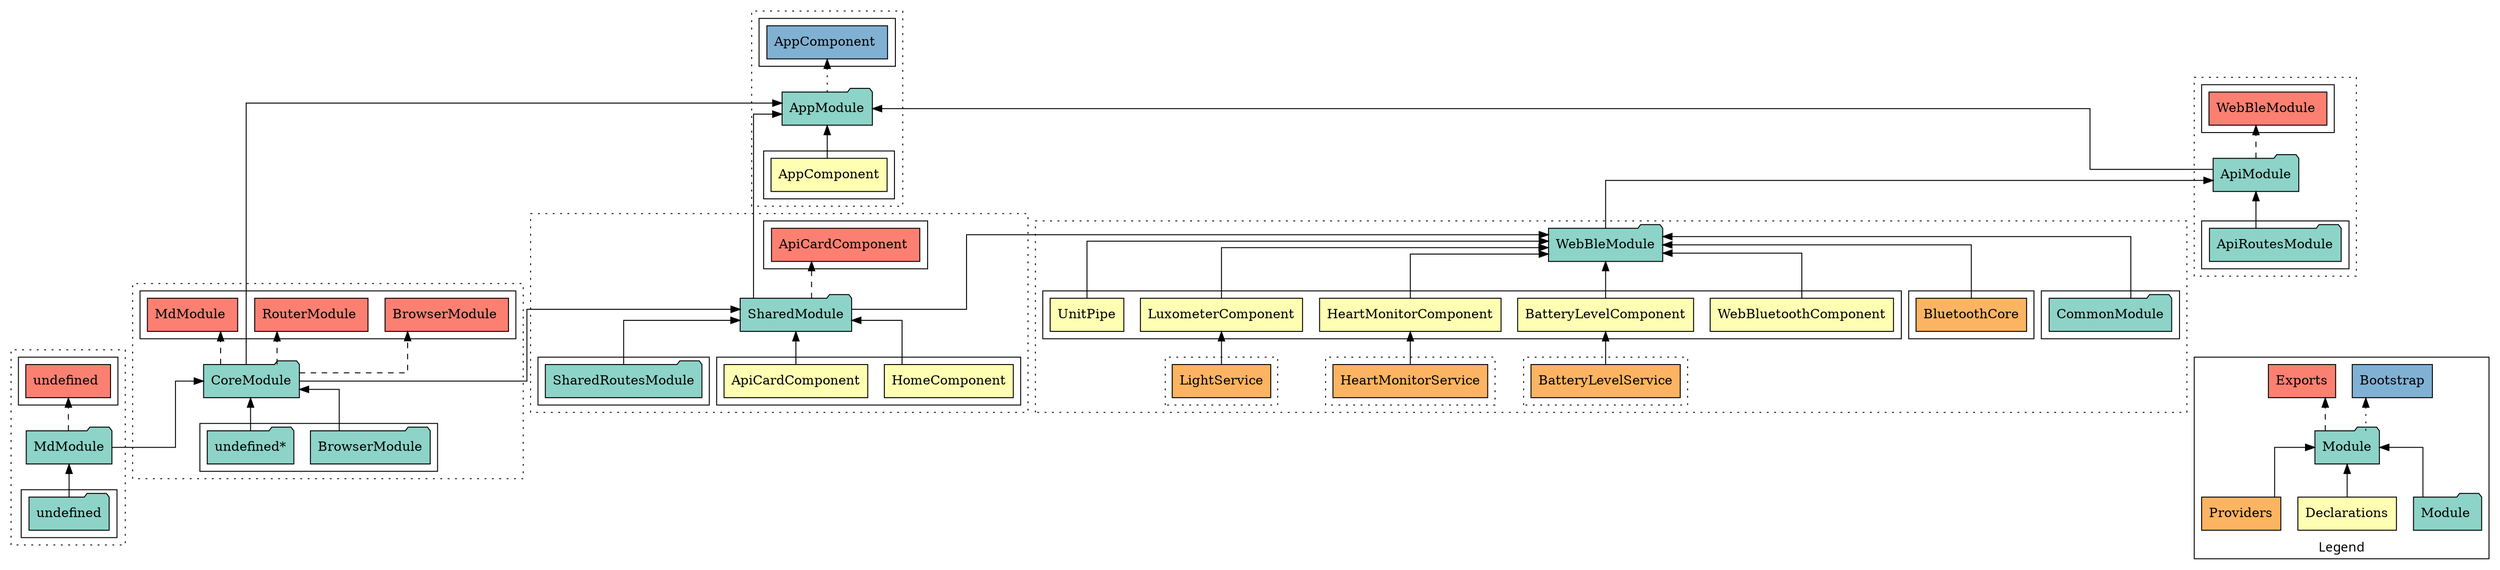 digraph dependencies { node[shape="rect", style="filled", colorscheme=set312];splines=ortho;ratio=compress;rankdir=BT; fontname="sans-serif";  subgraph "cluster_MdModule" { style="dotted";node [shape="folder", fillcolor=1]; subgraph cluster_declarations { style="solid";node [style="filled", shape="rect"]; }    subgraph cluster_imports { style="solid"; node [style="filled", fillcolor=1, shape="rect"];  "undefined" [label="undefined", shape="folder"]  }  "undefined" -> "MdModule"  ;   subgraph cluster_exports { style="solid";node [style="filled", fillcolor=4, shape="rect"];"undefined " [label="undefined ", shape="rect"]}  "MdModule" -> "undefined " [style="dashed"];    subgraph cluster_bootstrap { style="solid"; node [style="filled", fillcolor=5, shape="rect"];  }    subgraph cluster_providers { style="solid"; node [style="filled", fillcolor=6, shape="rect"];  }   }  subgraph "cluster_CoreModule" { style="dotted";node [shape="folder", fillcolor=1]; subgraph cluster_declarations { style="solid";node [style="filled", shape="rect"]; }    subgraph cluster_imports { style="solid"; node [style="filled", fillcolor=1, shape="rect"];  "BrowserModule" [label="BrowserModule", shape="folder"]  "undefined*" [label="undefined*", shape="folder"]  "MdModule" [label="MdModule", shape="folder"]  }  "BrowserModule" -> "CoreModule"  ;  "undefined*" -> "CoreModule"  ;  "MdModule" -> "CoreModule"  ;   subgraph cluster_exports { style="solid";node [style="filled", fillcolor=4, shape="rect"];"BrowserModule " [label="BrowserModule ", shape="rect"]"RouterModule " [label="RouterModule ", shape="rect"]"MdModule " [label="MdModule ", shape="rect"]}  "CoreModule" -> "BrowserModule " [style="dashed"];  "CoreModule" -> "RouterModule " [style="dashed"];  "CoreModule" -> "MdModule " [style="dashed"];    subgraph cluster_bootstrap { style="solid"; node [style="filled", fillcolor=5, shape="rect"];  }    subgraph cluster_providers { style="solid"; node [style="filled", fillcolor=6, shape="rect"];  }   }  subgraph "cluster_SharedModule" { style="dotted";node [shape="folder", fillcolor=1]; subgraph cluster_declarations { style="solid";node [style="filled", shape="rect"]; node [fillcolor=2]; "HomeComponent"; node [fillcolor=2]; "ApiCardComponent"; }  "HomeComponent" -> "SharedModule" [style="solid"]; subgraph "cluster_HomeComponent_providers" {  }  "ApiCardComponent" -> "SharedModule" [style="solid"]; subgraph "cluster_ApiCardComponent_providers" {  }    subgraph cluster_imports { style="solid"; node [style="filled", fillcolor=1, shape="rect"];  "CoreModule" [label="CoreModule", shape="folder"]  "SharedRoutesModule" [label="SharedRoutesModule", shape="folder"]  }  "CoreModule" -> "SharedModule"  ;  "SharedRoutesModule" -> "SharedModule"  ;   subgraph cluster_exports { style="solid";node [style="filled", fillcolor=4, shape="rect"];"ApiCardComponent " [label="ApiCardComponent ", shape="rect"]}  "SharedModule" -> "ApiCardComponent " [style="dashed"];    subgraph cluster_bootstrap { style="solid"; node [style="filled", fillcolor=5, shape="rect"];  }    subgraph cluster_providers { style="solid"; node [style="filled", fillcolor=6, shape="rect"];  }   }  subgraph "cluster_WebBleModule" { style="dotted";node [shape="folder", fillcolor=1]; subgraph cluster_declarations { style="solid";node [style="filled", shape="rect"]; node [fillcolor=2]; "WebBluetoothComponent"; node [fillcolor=2]; "BatteryLevelComponent"; node [fillcolor=2]; "HeartMonitorComponent"; node [fillcolor=2]; "LuxometerComponent"; node [fillcolor=2]; "UnitPipe"; }  "WebBluetoothComponent" -> "WebBleModule" [style="solid"]; subgraph "cluster_WebBluetoothComponent_providers" {  }  "BatteryLevelComponent" -> "WebBleModule" [style="solid"]; subgraph "cluster_BatteryLevelComponent_providers" {  node [fillcolor=6, shape="rect", style="filled"]; "BatteryLevelService" -> "BatteryLevelComponent";  }  "HeartMonitorComponent" -> "WebBleModule" [style="solid"]; subgraph "cluster_HeartMonitorComponent_providers" {  node [fillcolor=6, shape="rect", style="filled"]; "HeartMonitorService" -> "HeartMonitorComponent";  }  "LuxometerComponent" -> "WebBleModule" [style="solid"]; subgraph "cluster_LuxometerComponent_providers" {  node [fillcolor=6, shape="rect", style="filled"]; "LightService" -> "LuxometerComponent";  }  "UnitPipe" -> "WebBleModule" [style="solid"]; subgraph "cluster_UnitPipe_providers" {  }    subgraph cluster_imports { style="solid"; node [style="filled", fillcolor=1, shape="rect"];  "CommonModule" [label="CommonModule", shape="folder"]  "SharedModule" [label="SharedModule", shape="folder"]  }  "CommonModule" -> "WebBleModule"  ;  "SharedModule" -> "WebBleModule"  ;   subgraph cluster_exports { style="solid";node [style="filled", fillcolor=4, shape="rect"];}    subgraph cluster_bootstrap { style="solid"; node [style="filled", fillcolor=5, shape="rect"];  }    subgraph cluster_providers { style="solid"; node [style="filled", fillcolor=6, shape="rect"];  "BluetoothCore" [label="BluetoothCore", shape="rect"]  }  "BluetoothCore" -> "WebBleModule";   }  subgraph "cluster_ApiModule" { style="dotted";node [shape="folder", fillcolor=1]; subgraph cluster_declarations { style="solid";node [style="filled", shape="rect"]; }    subgraph cluster_imports { style="solid"; node [style="filled", fillcolor=1, shape="rect"];  "WebBleModule" [label="WebBleModule", shape="folder"]  "ApiRoutesModule" [label="ApiRoutesModule", shape="folder"]  }  "WebBleModule" -> "ApiModule"  ;  "ApiRoutesModule" -> "ApiModule"  ;   subgraph cluster_exports { style="solid";node [style="filled", fillcolor=4, shape="rect"];"WebBleModule " [label="WebBleModule ", shape="rect"]}  "ApiModule" -> "WebBleModule " [style="dashed"];    subgraph cluster_bootstrap { style="solid"; node [style="filled", fillcolor=5, shape="rect"];  }    subgraph cluster_providers { style="solid"; node [style="filled", fillcolor=6, shape="rect"];  }   }  subgraph "cluster_AppModule" { style="dotted";node [shape="folder", fillcolor=1]; subgraph cluster_declarations { style="solid";node [style="filled", shape="rect"]; node [fillcolor=2]; "AppComponent"; }  "AppComponent" -> "AppModule" [style="solid"]; subgraph "cluster_AppComponent_providers" {  }    subgraph cluster_imports { style="solid"; node [style="filled", fillcolor=1, shape="rect"];  "CoreModule" [label="CoreModule", shape="folder"]  "SharedModule" [label="SharedModule", shape="folder"]  "ApiModule" [label="ApiModule", shape="folder"]  }  "CoreModule" -> "AppModule"  ;  "SharedModule" -> "AppModule"  ;  "ApiModule" -> "AppModule"  ;   subgraph cluster_exports { style="solid";node [style="filled", fillcolor=4, shape="rect"];}    subgraph cluster_bootstrap { style="solid"; node [style="filled", fillcolor=5, shape="rect"];  "AppComponent " [label="AppComponent ", shape="rect"]  }  "AppModule" -> "AppComponent " [style="dotted"];    subgraph cluster_providers { style="solid"; node [style="filled", fillcolor=6, shape="rect"];  }   }  subgraph cluster_legend { label="Legend"; "Module" [shape="folder", fillcolor=1]; "Module " [shape="folder", fillcolor=1]; "Declarations" [shape="rect", fillcolor=2]; "Exports" [shape="rect", fillcolor=4]; "Bootstrap" [shape="rect", fillcolor=5]; "Providers" [shape="rect", fillcolor=6]; "Module" -> "Exports" [style="dashed"]; "Module" -> "Bootstrap" [style="dotted"]; "Providers" -> "Module" [style="solid"]; "Declarations" -> "Module" [style="solid"]; "Module " -> "Module" [style="solid"];}}